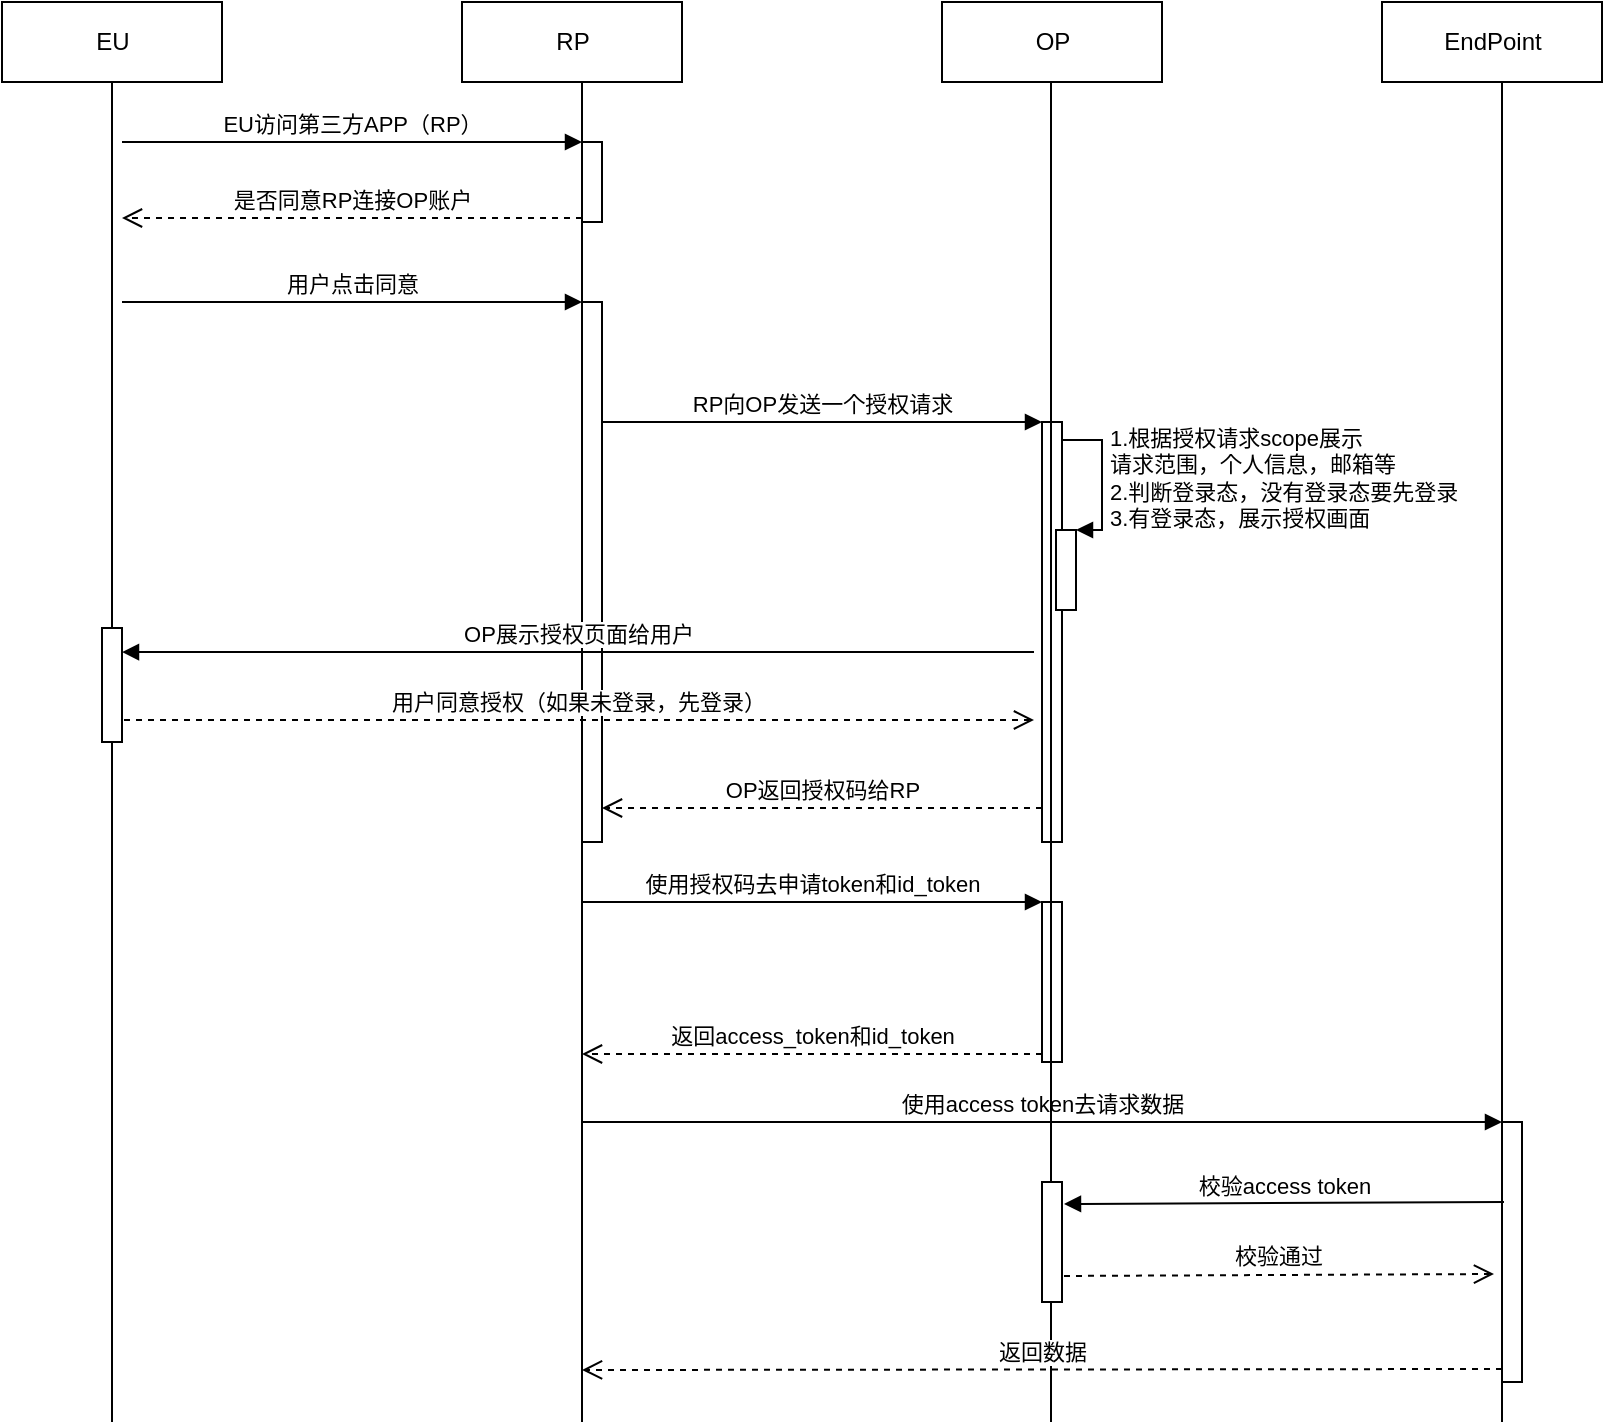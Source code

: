 <mxfile version="14.4.8" type="github" pages="2">
  <diagram name="授权码模式校验" id="13e1069c-82ec-6db2-03f1-153e76fe0fe0">
    <mxGraphModel dx="1426" dy="769" grid="1" gridSize="10" guides="1" tooltips="1" connect="1" arrows="1" fold="1" page="1" pageScale="1" pageWidth="1100" pageHeight="850" background="#ffffff" math="0" shadow="0">
      <root>
        <mxCell id="0" />
        <mxCell id="1" parent="0" />
        <mxCell id="X_UoV03OPIh3xsU8UVWF-6" value="" style="edgeStyle=orthogonalEdgeStyle;rounded=0;orthogonalLoop=1;jettySize=auto;html=1;endArrow=none;endFill=0;" edge="1" parent="1" source="X_UoV03OPIh3xsU8UVWF-23">
          <mxGeometry relative="1" as="geometry">
            <mxPoint x="145" y="760" as="targetPoint" />
          </mxGeometry>
        </mxCell>
        <mxCell id="X_UoV03OPIh3xsU8UVWF-1" value="EU" style="html=1;" vertex="1" parent="1">
          <mxGeometry x="90" y="50" width="110" height="40" as="geometry" />
        </mxCell>
        <mxCell id="X_UoV03OPIh3xsU8UVWF-2" value="RP" style="html=1;" vertex="1" parent="1">
          <mxGeometry x="320" y="50" width="110" height="40" as="geometry" />
        </mxCell>
        <mxCell id="X_UoV03OPIh3xsU8UVWF-3" value="OP" style="html=1;" vertex="1" parent="1">
          <mxGeometry x="560" y="50" width="110" height="40" as="geometry" />
        </mxCell>
        <mxCell id="X_UoV03OPIh3xsU8UVWF-4" value="EndPoint" style="html=1;" vertex="1" parent="1">
          <mxGeometry x="780" y="50" width="110" height="40" as="geometry" />
        </mxCell>
        <mxCell id="X_UoV03OPIh3xsU8UVWF-7" value="" style="edgeStyle=orthogonalEdgeStyle;rounded=0;orthogonalLoop=1;jettySize=auto;html=1;endArrow=none;endFill=0;" edge="1" parent="1">
          <mxGeometry relative="1" as="geometry">
            <mxPoint x="380" y="90" as="sourcePoint" />
            <mxPoint x="380" y="760" as="targetPoint" />
          </mxGeometry>
        </mxCell>
        <mxCell id="X_UoV03OPIh3xsU8UVWF-8" value="" style="edgeStyle=orthogonalEdgeStyle;rounded=0;orthogonalLoop=1;jettySize=auto;html=1;endArrow=none;endFill=0;" edge="1" parent="1" source="X_UoV03OPIh3xsU8UVWF-37">
          <mxGeometry relative="1" as="geometry">
            <mxPoint x="614.5" y="90" as="sourcePoint" />
            <mxPoint x="614.5" y="760" as="targetPoint" />
          </mxGeometry>
        </mxCell>
        <mxCell id="X_UoV03OPIh3xsU8UVWF-9" value="" style="edgeStyle=orthogonalEdgeStyle;rounded=0;orthogonalLoop=1;jettySize=auto;html=1;endArrow=none;endFill=0;" edge="1" parent="1">
          <mxGeometry relative="1" as="geometry">
            <mxPoint x="840" y="90" as="sourcePoint" />
            <mxPoint x="840" y="760" as="targetPoint" />
          </mxGeometry>
        </mxCell>
        <mxCell id="X_UoV03OPIh3xsU8UVWF-10" value="" style="html=1;points=[];perimeter=orthogonalPerimeter;" vertex="1" parent="1">
          <mxGeometry x="380" y="120" width="10" height="40" as="geometry" />
        </mxCell>
        <mxCell id="X_UoV03OPIh3xsU8UVWF-11" value="EU访问第三方APP（RP）" style="html=1;verticalAlign=bottom;endArrow=block;entryX=0;entryY=0;" edge="1" target="X_UoV03OPIh3xsU8UVWF-10" parent="1">
          <mxGeometry relative="1" as="geometry">
            <mxPoint x="150" y="120" as="sourcePoint" />
          </mxGeometry>
        </mxCell>
        <mxCell id="X_UoV03OPIh3xsU8UVWF-12" value="是否同意RP连接OP账户" style="html=1;verticalAlign=bottom;endArrow=open;dashed=1;endSize=8;exitX=0;exitY=0.95;" edge="1" source="X_UoV03OPIh3xsU8UVWF-10" parent="1">
          <mxGeometry relative="1" as="geometry">
            <mxPoint x="150" y="158" as="targetPoint" />
          </mxGeometry>
        </mxCell>
        <mxCell id="X_UoV03OPIh3xsU8UVWF-14" value="" style="html=1;points=[];perimeter=orthogonalPerimeter;" vertex="1" parent="1">
          <mxGeometry x="380" y="200" width="10" height="270" as="geometry" />
        </mxCell>
        <mxCell id="X_UoV03OPIh3xsU8UVWF-15" value="用户点击同意" style="html=1;verticalAlign=bottom;endArrow=block;entryX=0;entryY=0;" edge="1" parent="1" target="X_UoV03OPIh3xsU8UVWF-14">
          <mxGeometry relative="1" as="geometry">
            <mxPoint x="150" y="200" as="sourcePoint" />
          </mxGeometry>
        </mxCell>
        <mxCell id="X_UoV03OPIh3xsU8UVWF-17" value="" style="html=1;points=[];perimeter=orthogonalPerimeter;" vertex="1" parent="1">
          <mxGeometry x="610" y="260" width="10" height="210" as="geometry" />
        </mxCell>
        <mxCell id="X_UoV03OPIh3xsU8UVWF-18" value="RP向OP发送一个授权请求" style="html=1;verticalAlign=bottom;endArrow=block;entryX=0;entryY=0;" edge="1" parent="1" target="X_UoV03OPIh3xsU8UVWF-17">
          <mxGeometry relative="1" as="geometry">
            <mxPoint x="390" y="260" as="sourcePoint" />
          </mxGeometry>
        </mxCell>
        <mxCell id="X_UoV03OPIh3xsU8UVWF-20" value="" style="html=1;points=[];perimeter=orthogonalPerimeter;" vertex="1" parent="1">
          <mxGeometry x="617" y="314" width="10" height="40" as="geometry" />
        </mxCell>
        <mxCell id="X_UoV03OPIh3xsU8UVWF-21" value="1.根据授权请求scope展示&lt;br&gt;请求范围，个人信息，邮箱等&lt;br&gt;2.判断登录态，没有登录态要先登录&lt;br&gt;3.有登录态，展示授权画面" style="edgeStyle=orthogonalEdgeStyle;html=1;align=left;spacingLeft=2;endArrow=block;rounded=0;entryX=1;entryY=0;" edge="1" target="X_UoV03OPIh3xsU8UVWF-20" parent="1">
          <mxGeometry relative="1" as="geometry">
            <mxPoint x="620" y="269" as="sourcePoint" />
            <Array as="points">
              <mxPoint x="640" y="269" />
              <mxPoint x="640" y="314" />
            </Array>
          </mxGeometry>
        </mxCell>
        <mxCell id="X_UoV03OPIh3xsU8UVWF-23" value="" style="html=1;points=[];perimeter=orthogonalPerimeter;" vertex="1" parent="1">
          <mxGeometry x="140" y="363" width="10" height="57" as="geometry" />
        </mxCell>
        <mxCell id="X_UoV03OPIh3xsU8UVWF-24" value="" style="edgeStyle=orthogonalEdgeStyle;rounded=0;orthogonalLoop=1;jettySize=auto;html=1;endArrow=none;endFill=0;" edge="1" parent="1" source="X_UoV03OPIh3xsU8UVWF-1" target="X_UoV03OPIh3xsU8UVWF-23">
          <mxGeometry relative="1" as="geometry">
            <mxPoint x="145" y="90" as="sourcePoint" />
            <mxPoint x="145" y="760" as="targetPoint" />
          </mxGeometry>
        </mxCell>
        <mxCell id="X_UoV03OPIh3xsU8UVWF-25" value="OP展示授权页面给用户" style="html=1;verticalAlign=bottom;endArrow=block;entryX=1;entryY=0.211;entryDx=0;entryDy=0;entryPerimeter=0;" edge="1" parent="1" target="X_UoV03OPIh3xsU8UVWF-23">
          <mxGeometry relative="1" as="geometry">
            <mxPoint x="606" y="375" as="sourcePoint" />
            <mxPoint x="620" y="270.0" as="targetPoint" />
          </mxGeometry>
        </mxCell>
        <mxCell id="X_UoV03OPIh3xsU8UVWF-26" value="用户同意授权（如果未登录，先登录）" style="html=1;verticalAlign=bottom;endArrow=open;dashed=1;endSize=8;exitX=1.1;exitY=0.807;exitDx=0;exitDy=0;exitPerimeter=0;" edge="1" parent="1" source="X_UoV03OPIh3xsU8UVWF-23">
          <mxGeometry relative="1" as="geometry">
            <mxPoint x="606" y="409" as="targetPoint" />
            <mxPoint x="390" y="168" as="sourcePoint" />
          </mxGeometry>
        </mxCell>
        <mxCell id="X_UoV03OPIh3xsU8UVWF-27" value="OP返回授权码给RP" style="html=1;verticalAlign=bottom;endArrow=open;dashed=1;endSize=8;exitX=0;exitY=0.95;" edge="1" parent="1">
          <mxGeometry relative="1" as="geometry">
            <mxPoint x="390" y="453" as="targetPoint" />
            <mxPoint x="610" y="453" as="sourcePoint" />
          </mxGeometry>
        </mxCell>
        <mxCell id="X_UoV03OPIh3xsU8UVWF-28" value="" style="html=1;points=[];perimeter=orthogonalPerimeter;" vertex="1" parent="1">
          <mxGeometry x="610" y="500" width="10" height="80" as="geometry" />
        </mxCell>
        <mxCell id="X_UoV03OPIh3xsU8UVWF-29" value="使用授权码去申请token和id_token" style="html=1;verticalAlign=bottom;endArrow=block;entryX=0;entryY=0;" edge="1" target="X_UoV03OPIh3xsU8UVWF-28" parent="1">
          <mxGeometry relative="1" as="geometry">
            <mxPoint x="380" y="500" as="sourcePoint" />
          </mxGeometry>
        </mxCell>
        <mxCell id="X_UoV03OPIh3xsU8UVWF-30" value="返回access_token和id_token" style="html=1;verticalAlign=bottom;endArrow=open;dashed=1;endSize=8;exitX=0;exitY=0.95;" edge="1" source="X_UoV03OPIh3xsU8UVWF-28" parent="1">
          <mxGeometry relative="1" as="geometry">
            <mxPoint x="380" y="576" as="targetPoint" />
          </mxGeometry>
        </mxCell>
        <mxCell id="X_UoV03OPIh3xsU8UVWF-31" value="" style="html=1;points=[];perimeter=orthogonalPerimeter;" vertex="1" parent="1">
          <mxGeometry x="840" y="610" width="10" height="130" as="geometry" />
        </mxCell>
        <mxCell id="X_UoV03OPIh3xsU8UVWF-32" value="使用access token去请求数据" style="html=1;verticalAlign=bottom;endArrow=block;entryX=0;entryY=0;" edge="1" parent="1" target="X_UoV03OPIh3xsU8UVWF-31">
          <mxGeometry relative="1" as="geometry">
            <mxPoint x="380" y="610" as="sourcePoint" />
          </mxGeometry>
        </mxCell>
        <mxCell id="X_UoV03OPIh3xsU8UVWF-33" value="返回数据" style="html=1;verticalAlign=bottom;endArrow=open;dashed=1;endSize=8;exitX=0;exitY=0.95;" edge="1" parent="1" source="X_UoV03OPIh3xsU8UVWF-31">
          <mxGeometry relative="1" as="geometry">
            <mxPoint x="380" y="734" as="targetPoint" />
          </mxGeometry>
        </mxCell>
        <mxCell id="X_UoV03OPIh3xsU8UVWF-37" value="" style="html=1;points=[];perimeter=orthogonalPerimeter;" vertex="1" parent="1">
          <mxGeometry x="610" y="640" width="10" height="60" as="geometry" />
        </mxCell>
        <mxCell id="X_UoV03OPIh3xsU8UVWF-38" value="" style="edgeStyle=orthogonalEdgeStyle;rounded=0;orthogonalLoop=1;jettySize=auto;html=1;endArrow=none;endFill=0;" edge="1" parent="1" target="X_UoV03OPIh3xsU8UVWF-37">
          <mxGeometry relative="1" as="geometry">
            <mxPoint x="614.5" y="90" as="sourcePoint" />
            <mxPoint x="614.5" y="760" as="targetPoint" />
          </mxGeometry>
        </mxCell>
        <mxCell id="X_UoV03OPIh3xsU8UVWF-39" value="校验access token" style="html=1;verticalAlign=bottom;endArrow=block;entryX=1.1;entryY=0.3;entryDx=0;entryDy=0;entryPerimeter=0;exitX=0.1;exitY=0.362;exitDx=0;exitDy=0;exitPerimeter=0;" edge="1" parent="1">
          <mxGeometry relative="1" as="geometry">
            <mxPoint x="841" y="650.06" as="sourcePoint" />
            <mxPoint x="621" y="651" as="targetPoint" />
          </mxGeometry>
        </mxCell>
        <mxCell id="X_UoV03OPIh3xsU8UVWF-40" value="校验通过" style="html=1;verticalAlign=bottom;endArrow=open;dashed=1;endSize=8;exitX=1.1;exitY=0.783;exitDx=0;exitDy=0;exitPerimeter=0;" edge="1" parent="1" source="X_UoV03OPIh3xsU8UVWF-37">
          <mxGeometry relative="1" as="geometry">
            <mxPoint x="836" y="686" as="targetPoint" />
            <mxPoint x="620" y="586" as="sourcePoint" />
          </mxGeometry>
        </mxCell>
      </root>
    </mxGraphModel>
  </diagram>
  <diagram id="rbFuH_cYq-JFTQFVsDSB" name="简化模式 Implicit">
    <mxGraphModel dx="1426" dy="826" grid="1" gridSize="10" guides="1" tooltips="1" connect="1" arrows="1" fold="1" page="1" pageScale="1" pageWidth="827" pageHeight="1169" math="0" shadow="0">
      <root>
        <mxCell id="Zi6jA2lRosay0EAxy1zT-0" />
        <mxCell id="Zi6jA2lRosay0EAxy1zT-1" parent="Zi6jA2lRosay0EAxy1zT-0" />
        <mxCell id="tEZYlEP-FlHGUVkTLk2f-0" value="" style="edgeStyle=orthogonalEdgeStyle;rounded=0;orthogonalLoop=1;jettySize=auto;html=1;endArrow=none;endFill=0;" edge="1" parent="Zi6jA2lRosay0EAxy1zT-1" source="tEZYlEP-FlHGUVkTLk2f-17">
          <mxGeometry relative="1" as="geometry">
            <mxPoint x="145" y="760" as="targetPoint" />
          </mxGeometry>
        </mxCell>
        <mxCell id="tEZYlEP-FlHGUVkTLk2f-1" value="EU" style="html=1;" vertex="1" parent="Zi6jA2lRosay0EAxy1zT-1">
          <mxGeometry x="90" y="50" width="110" height="40" as="geometry" />
        </mxCell>
        <mxCell id="tEZYlEP-FlHGUVkTLk2f-2" value="RP" style="html=1;" vertex="1" parent="Zi6jA2lRosay0EAxy1zT-1">
          <mxGeometry x="320" y="50" width="110" height="40" as="geometry" />
        </mxCell>
        <mxCell id="tEZYlEP-FlHGUVkTLk2f-3" value="OP" style="html=1;" vertex="1" parent="Zi6jA2lRosay0EAxy1zT-1">
          <mxGeometry x="560" y="50" width="110" height="40" as="geometry" />
        </mxCell>
        <mxCell id="tEZYlEP-FlHGUVkTLk2f-4" value="EndPoint" style="html=1;" vertex="1" parent="Zi6jA2lRosay0EAxy1zT-1">
          <mxGeometry x="780" y="50" width="110" height="40" as="geometry" />
        </mxCell>
        <mxCell id="tEZYlEP-FlHGUVkTLk2f-5" value="" style="edgeStyle=orthogonalEdgeStyle;rounded=0;orthogonalLoop=1;jettySize=auto;html=1;endArrow=none;endFill=0;" edge="1" parent="Zi6jA2lRosay0EAxy1zT-1">
          <mxGeometry relative="1" as="geometry">
            <mxPoint x="380" y="90" as="sourcePoint" />
            <mxPoint x="380" y="760" as="targetPoint" />
          </mxGeometry>
        </mxCell>
        <mxCell id="tEZYlEP-FlHGUVkTLk2f-6" value="" style="edgeStyle=orthogonalEdgeStyle;rounded=0;orthogonalLoop=1;jettySize=auto;html=1;endArrow=none;endFill=0;" edge="1" parent="Zi6jA2lRosay0EAxy1zT-1" source="tEZYlEP-FlHGUVkTLk2f-28">
          <mxGeometry relative="1" as="geometry">
            <mxPoint x="614.5" y="90" as="sourcePoint" />
            <mxPoint x="614.5" y="760" as="targetPoint" />
          </mxGeometry>
        </mxCell>
        <mxCell id="tEZYlEP-FlHGUVkTLk2f-7" value="" style="edgeStyle=orthogonalEdgeStyle;rounded=0;orthogonalLoop=1;jettySize=auto;html=1;endArrow=none;endFill=0;" edge="1" parent="Zi6jA2lRosay0EAxy1zT-1" source="tEZYlEP-FlHGUVkTLk2f-25">
          <mxGeometry relative="1" as="geometry">
            <mxPoint x="840" y="90" as="sourcePoint" />
            <mxPoint x="840" y="760" as="targetPoint" />
          </mxGeometry>
        </mxCell>
        <mxCell id="tEZYlEP-FlHGUVkTLk2f-8" value="" style="html=1;points=[];perimeter=orthogonalPerimeter;" vertex="1" parent="Zi6jA2lRosay0EAxy1zT-1">
          <mxGeometry x="380" y="120" width="10" height="40" as="geometry" />
        </mxCell>
        <mxCell id="tEZYlEP-FlHGUVkTLk2f-9" value="EU访问第三方APP（RP）" style="html=1;verticalAlign=bottom;endArrow=block;entryX=0;entryY=0;" edge="1" parent="Zi6jA2lRosay0EAxy1zT-1" target="tEZYlEP-FlHGUVkTLk2f-8">
          <mxGeometry relative="1" as="geometry">
            <mxPoint x="150" y="120" as="sourcePoint" />
          </mxGeometry>
        </mxCell>
        <mxCell id="tEZYlEP-FlHGUVkTLk2f-10" value="是否同意RP连接OP账户" style="html=1;verticalAlign=bottom;endArrow=open;dashed=1;endSize=8;exitX=0;exitY=0.95;" edge="1" parent="Zi6jA2lRosay0EAxy1zT-1" source="tEZYlEP-FlHGUVkTLk2f-8">
          <mxGeometry relative="1" as="geometry">
            <mxPoint x="150" y="158" as="targetPoint" />
          </mxGeometry>
        </mxCell>
        <mxCell id="tEZYlEP-FlHGUVkTLk2f-11" value="" style="html=1;points=[];perimeter=orthogonalPerimeter;" vertex="1" parent="Zi6jA2lRosay0EAxy1zT-1">
          <mxGeometry x="380" y="200" width="10" height="270" as="geometry" />
        </mxCell>
        <mxCell id="tEZYlEP-FlHGUVkTLk2f-12" value="用户点击同意" style="html=1;verticalAlign=bottom;endArrow=block;entryX=0;entryY=0;" edge="1" parent="Zi6jA2lRosay0EAxy1zT-1" target="tEZYlEP-FlHGUVkTLk2f-11">
          <mxGeometry relative="1" as="geometry">
            <mxPoint x="150" y="200" as="sourcePoint" />
          </mxGeometry>
        </mxCell>
        <mxCell id="tEZYlEP-FlHGUVkTLk2f-13" value="" style="html=1;points=[];perimeter=orthogonalPerimeter;" vertex="1" parent="Zi6jA2lRosay0EAxy1zT-1">
          <mxGeometry x="610" y="260" width="10" height="210" as="geometry" />
        </mxCell>
        <mxCell id="tEZYlEP-FlHGUVkTLk2f-14" value="RP向OP发送一个授权请求" style="html=1;verticalAlign=bottom;endArrow=block;entryX=0;entryY=0;" edge="1" parent="Zi6jA2lRosay0EAxy1zT-1" target="tEZYlEP-FlHGUVkTLk2f-13">
          <mxGeometry relative="1" as="geometry">
            <mxPoint x="390" y="260" as="sourcePoint" />
          </mxGeometry>
        </mxCell>
        <mxCell id="tEZYlEP-FlHGUVkTLk2f-15" value="" style="html=1;points=[];perimeter=orthogonalPerimeter;" vertex="1" parent="Zi6jA2lRosay0EAxy1zT-1">
          <mxGeometry x="617" y="314" width="10" height="40" as="geometry" />
        </mxCell>
        <mxCell id="tEZYlEP-FlHGUVkTLk2f-16" value="1.根据授权请求scope展示&lt;br&gt;请求范围，个人信息，邮箱等&lt;br&gt;2.判断登录态，没有登录态要先登录&lt;br&gt;3.有登录态，展示授权画面" style="edgeStyle=orthogonalEdgeStyle;html=1;align=left;spacingLeft=2;endArrow=block;rounded=0;entryX=1;entryY=0;" edge="1" parent="Zi6jA2lRosay0EAxy1zT-1" target="tEZYlEP-FlHGUVkTLk2f-15">
          <mxGeometry relative="1" as="geometry">
            <mxPoint x="620" y="269" as="sourcePoint" />
            <Array as="points">
              <mxPoint x="640" y="269" />
              <mxPoint x="640" y="314" />
            </Array>
          </mxGeometry>
        </mxCell>
        <mxCell id="tEZYlEP-FlHGUVkTLk2f-17" value="" style="html=1;points=[];perimeter=orthogonalPerimeter;" vertex="1" parent="Zi6jA2lRosay0EAxy1zT-1">
          <mxGeometry x="140" y="363" width="10" height="57" as="geometry" />
        </mxCell>
        <mxCell id="tEZYlEP-FlHGUVkTLk2f-18" value="" style="edgeStyle=orthogonalEdgeStyle;rounded=0;orthogonalLoop=1;jettySize=auto;html=1;endArrow=none;endFill=0;" edge="1" parent="Zi6jA2lRosay0EAxy1zT-1" source="tEZYlEP-FlHGUVkTLk2f-1" target="tEZYlEP-FlHGUVkTLk2f-17">
          <mxGeometry relative="1" as="geometry">
            <mxPoint x="145" y="90" as="sourcePoint" />
            <mxPoint x="145" y="760" as="targetPoint" />
          </mxGeometry>
        </mxCell>
        <mxCell id="tEZYlEP-FlHGUVkTLk2f-19" value="OP展示授权页面给用户" style="html=1;verticalAlign=bottom;endArrow=block;entryX=1;entryY=0.211;entryDx=0;entryDy=0;entryPerimeter=0;" edge="1" parent="Zi6jA2lRosay0EAxy1zT-1" target="tEZYlEP-FlHGUVkTLk2f-17">
          <mxGeometry relative="1" as="geometry">
            <mxPoint x="606" y="375" as="sourcePoint" />
            <mxPoint x="620" y="270.0" as="targetPoint" />
          </mxGeometry>
        </mxCell>
        <mxCell id="tEZYlEP-FlHGUVkTLk2f-20" value="用户同意授权（如果未登录，先登录）" style="html=1;verticalAlign=bottom;endArrow=open;dashed=1;endSize=8;exitX=1.1;exitY=0.807;exitDx=0;exitDy=0;exitPerimeter=0;" edge="1" parent="Zi6jA2lRosay0EAxy1zT-1" source="tEZYlEP-FlHGUVkTLk2f-17">
          <mxGeometry relative="1" as="geometry">
            <mxPoint x="606" y="409" as="targetPoint" />
            <mxPoint x="390" y="168" as="sourcePoint" />
          </mxGeometry>
        </mxCell>
        <mxCell id="tEZYlEP-FlHGUVkTLk2f-26" value="使用access token去请求数据" style="html=1;verticalAlign=bottom;endArrow=block;entryX=0;entryY=0;" edge="1" parent="Zi6jA2lRosay0EAxy1zT-1">
          <mxGeometry relative="1" as="geometry">
            <mxPoint x="380" y="532" as="sourcePoint" />
            <mxPoint x="840" y="532" as="targetPoint" />
          </mxGeometry>
        </mxCell>
        <mxCell id="tEZYlEP-FlHGUVkTLk2f-27" value="返回数据" style="html=1;verticalAlign=bottom;endArrow=open;dashed=1;endSize=8;exitX=0;exitY=0.95;" edge="1" parent="Zi6jA2lRosay0EAxy1zT-1">
          <mxGeometry relative="1" as="geometry">
            <mxPoint x="380" y="656" as="targetPoint" />
            <mxPoint x="840" y="655.5" as="sourcePoint" />
          </mxGeometry>
        </mxCell>
        <mxCell id="tEZYlEP-FlHGUVkTLk2f-28" value="" style="html=1;points=[];perimeter=orthogonalPerimeter;" vertex="1" parent="Zi6jA2lRosay0EAxy1zT-1">
          <mxGeometry x="610" y="562" width="10" height="60" as="geometry" />
        </mxCell>
        <mxCell id="tEZYlEP-FlHGUVkTLk2f-29" value="" style="edgeStyle=orthogonalEdgeStyle;rounded=0;orthogonalLoop=1;jettySize=auto;html=1;endArrow=none;endFill=0;" edge="1" parent="Zi6jA2lRosay0EAxy1zT-1" target="tEZYlEP-FlHGUVkTLk2f-28">
          <mxGeometry relative="1" as="geometry">
            <mxPoint x="614.5" y="90" as="sourcePoint" />
            <mxPoint x="614.5" y="760" as="targetPoint" />
          </mxGeometry>
        </mxCell>
        <mxCell id="tEZYlEP-FlHGUVkTLk2f-30" value="校验access token" style="html=1;verticalAlign=bottom;endArrow=block;entryX=1.1;entryY=0.3;entryDx=0;entryDy=0;entryPerimeter=0;exitX=0.1;exitY=0.362;exitDx=0;exitDy=0;exitPerimeter=0;" edge="1" parent="Zi6jA2lRosay0EAxy1zT-1">
          <mxGeometry relative="1" as="geometry">
            <mxPoint x="841" y="572.06" as="sourcePoint" />
            <mxPoint x="621" y="573" as="targetPoint" />
          </mxGeometry>
        </mxCell>
        <mxCell id="tEZYlEP-FlHGUVkTLk2f-31" value="校验通过" style="html=1;verticalAlign=bottom;endArrow=open;dashed=1;endSize=8;exitX=1.1;exitY=0.783;exitDx=0;exitDy=0;exitPerimeter=0;" edge="1" parent="Zi6jA2lRosay0EAxy1zT-1" source="tEZYlEP-FlHGUVkTLk2f-28">
          <mxGeometry relative="1" as="geometry">
            <mxPoint x="836" y="608" as="targetPoint" />
            <mxPoint x="620" y="508" as="sourcePoint" />
          </mxGeometry>
        </mxCell>
        <mxCell id="tEZYlEP-FlHGUVkTLk2f-32" value="返回access_token和id_token" style="html=1;verticalAlign=bottom;endArrow=open;dashed=1;endSize=8;" edge="1" parent="Zi6jA2lRosay0EAxy1zT-1">
          <mxGeometry relative="1" as="geometry">
            <mxPoint x="390" y="460" as="targetPoint" />
            <mxPoint x="610" y="460" as="sourcePoint" />
          </mxGeometry>
        </mxCell>
        <mxCell id="tEZYlEP-FlHGUVkTLk2f-25" value="" style="html=1;points=[];perimeter=orthogonalPerimeter;" vertex="1" parent="Zi6jA2lRosay0EAxy1zT-1">
          <mxGeometry x="840" y="527" width="10" height="130" as="geometry" />
        </mxCell>
        <mxCell id="tEZYlEP-FlHGUVkTLk2f-33" value="" style="edgeStyle=orthogonalEdgeStyle;rounded=0;orthogonalLoop=1;jettySize=auto;html=1;endArrow=none;endFill=0;" edge="1" parent="Zi6jA2lRosay0EAxy1zT-1" target="tEZYlEP-FlHGUVkTLk2f-25">
          <mxGeometry relative="1" as="geometry">
            <mxPoint x="840" y="90" as="sourcePoint" />
            <mxPoint x="840" y="760" as="targetPoint" />
          </mxGeometry>
        </mxCell>
      </root>
    </mxGraphModel>
  </diagram>
</mxfile>
